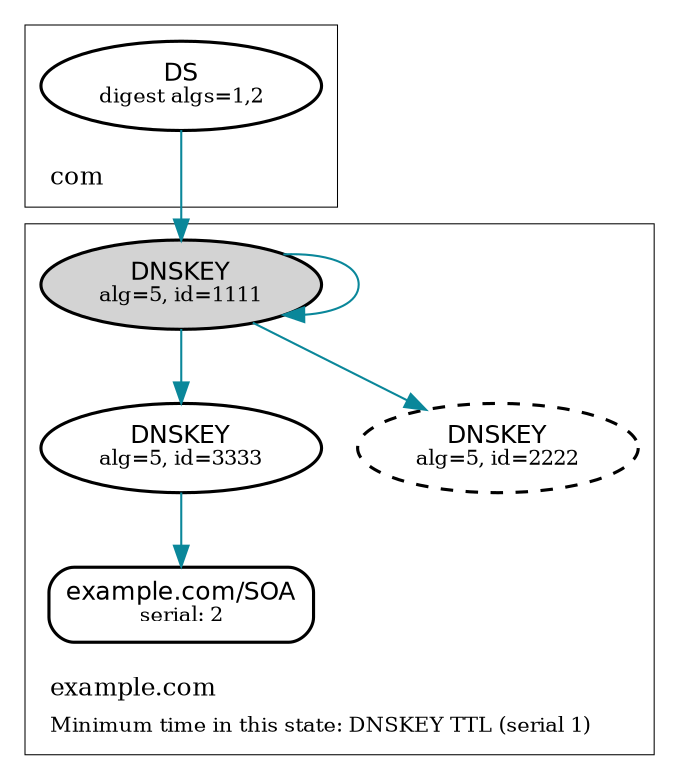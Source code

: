 digraph {
	graph [rankdir="BT"]
	subgraph "cluster_a" {
		graph [label=<<TABLE BORDER="0"><TR><TD ALIGN="LEFT"><FONT POINT-SIZE="12">com</FONT></TD></TR></TABLE>>, labeljust="l", penwidth="0.5"]
		a [label=<<FONT POINT-SIZE="12" FACE="Helvetica">DS</FONT><BR/><FONT POINT-SIZE="10">digest algs=1,2</FONT>>, penwidth="1.5"]
	}
	subgraph "cluster_b" {
		graph [label=<<TABLE BORDER="0"><TR><TD ALIGN="LEFT"><FONT POINT-SIZE="12">example.com</FONT></TD></TR><TR><TD ALIGN="LEFT"><FONT POINT-SIZE="10">Minimum time in this state: DNSKEY TTL (serial 1)</FONT></TD></TR></TABLE>>, labeljust="l", penwidth="0.5"]
		b [label=<<FONT POINT-SIZE="12" FACE="Helvetica">DNSKEY</FONT><BR/><FONT POINT-SIZE="10">alg=5, id=1111</FONT>>, style="filled", fillcolor="lightgray", penwidth="1.5"]
		c [label=<<FONT POINT-SIZE="12" FACE="Helvetica">DNSKEY</FONT><BR/><FONT POINT-SIZE="10">alg=5, id=2222</FONT>>, style="dashed", penwidth="1.5"]
		e [label=<<FONT POINT-SIZE="12" FACE="Helvetica">DNSKEY</FONT><BR/><FONT POINT-SIZE="10">alg=5, id=3333</FONT>>, penwidth="1.5"]
		d [label=<<FONT POINT-SIZE="12" FACE="Helvetica">example.com/SOA</FONT><BR/><FONT POINT-SIZE="10">serial: 2</FONT>>, fontsize="10", shape="rectangle", style="rounded", penwidth="1.5"]
		b_top [style="invis",shape="point"]
	}
	a_top [style="invis",shape="point"]
	a -> a_top [style="invis",minlen="0"]
	b -> b_top [style="invis",minlen="0"]
	c -> b [color="#0a879a", dir="back"]
	b -> b [color="#0a879a", dir="back"]
  b -> a [color="#0a879a", dir="back"]
  d -> e [color="#0a879a", dir="back"]
  e -> b [color="#0a879a", dir="back"]
}
